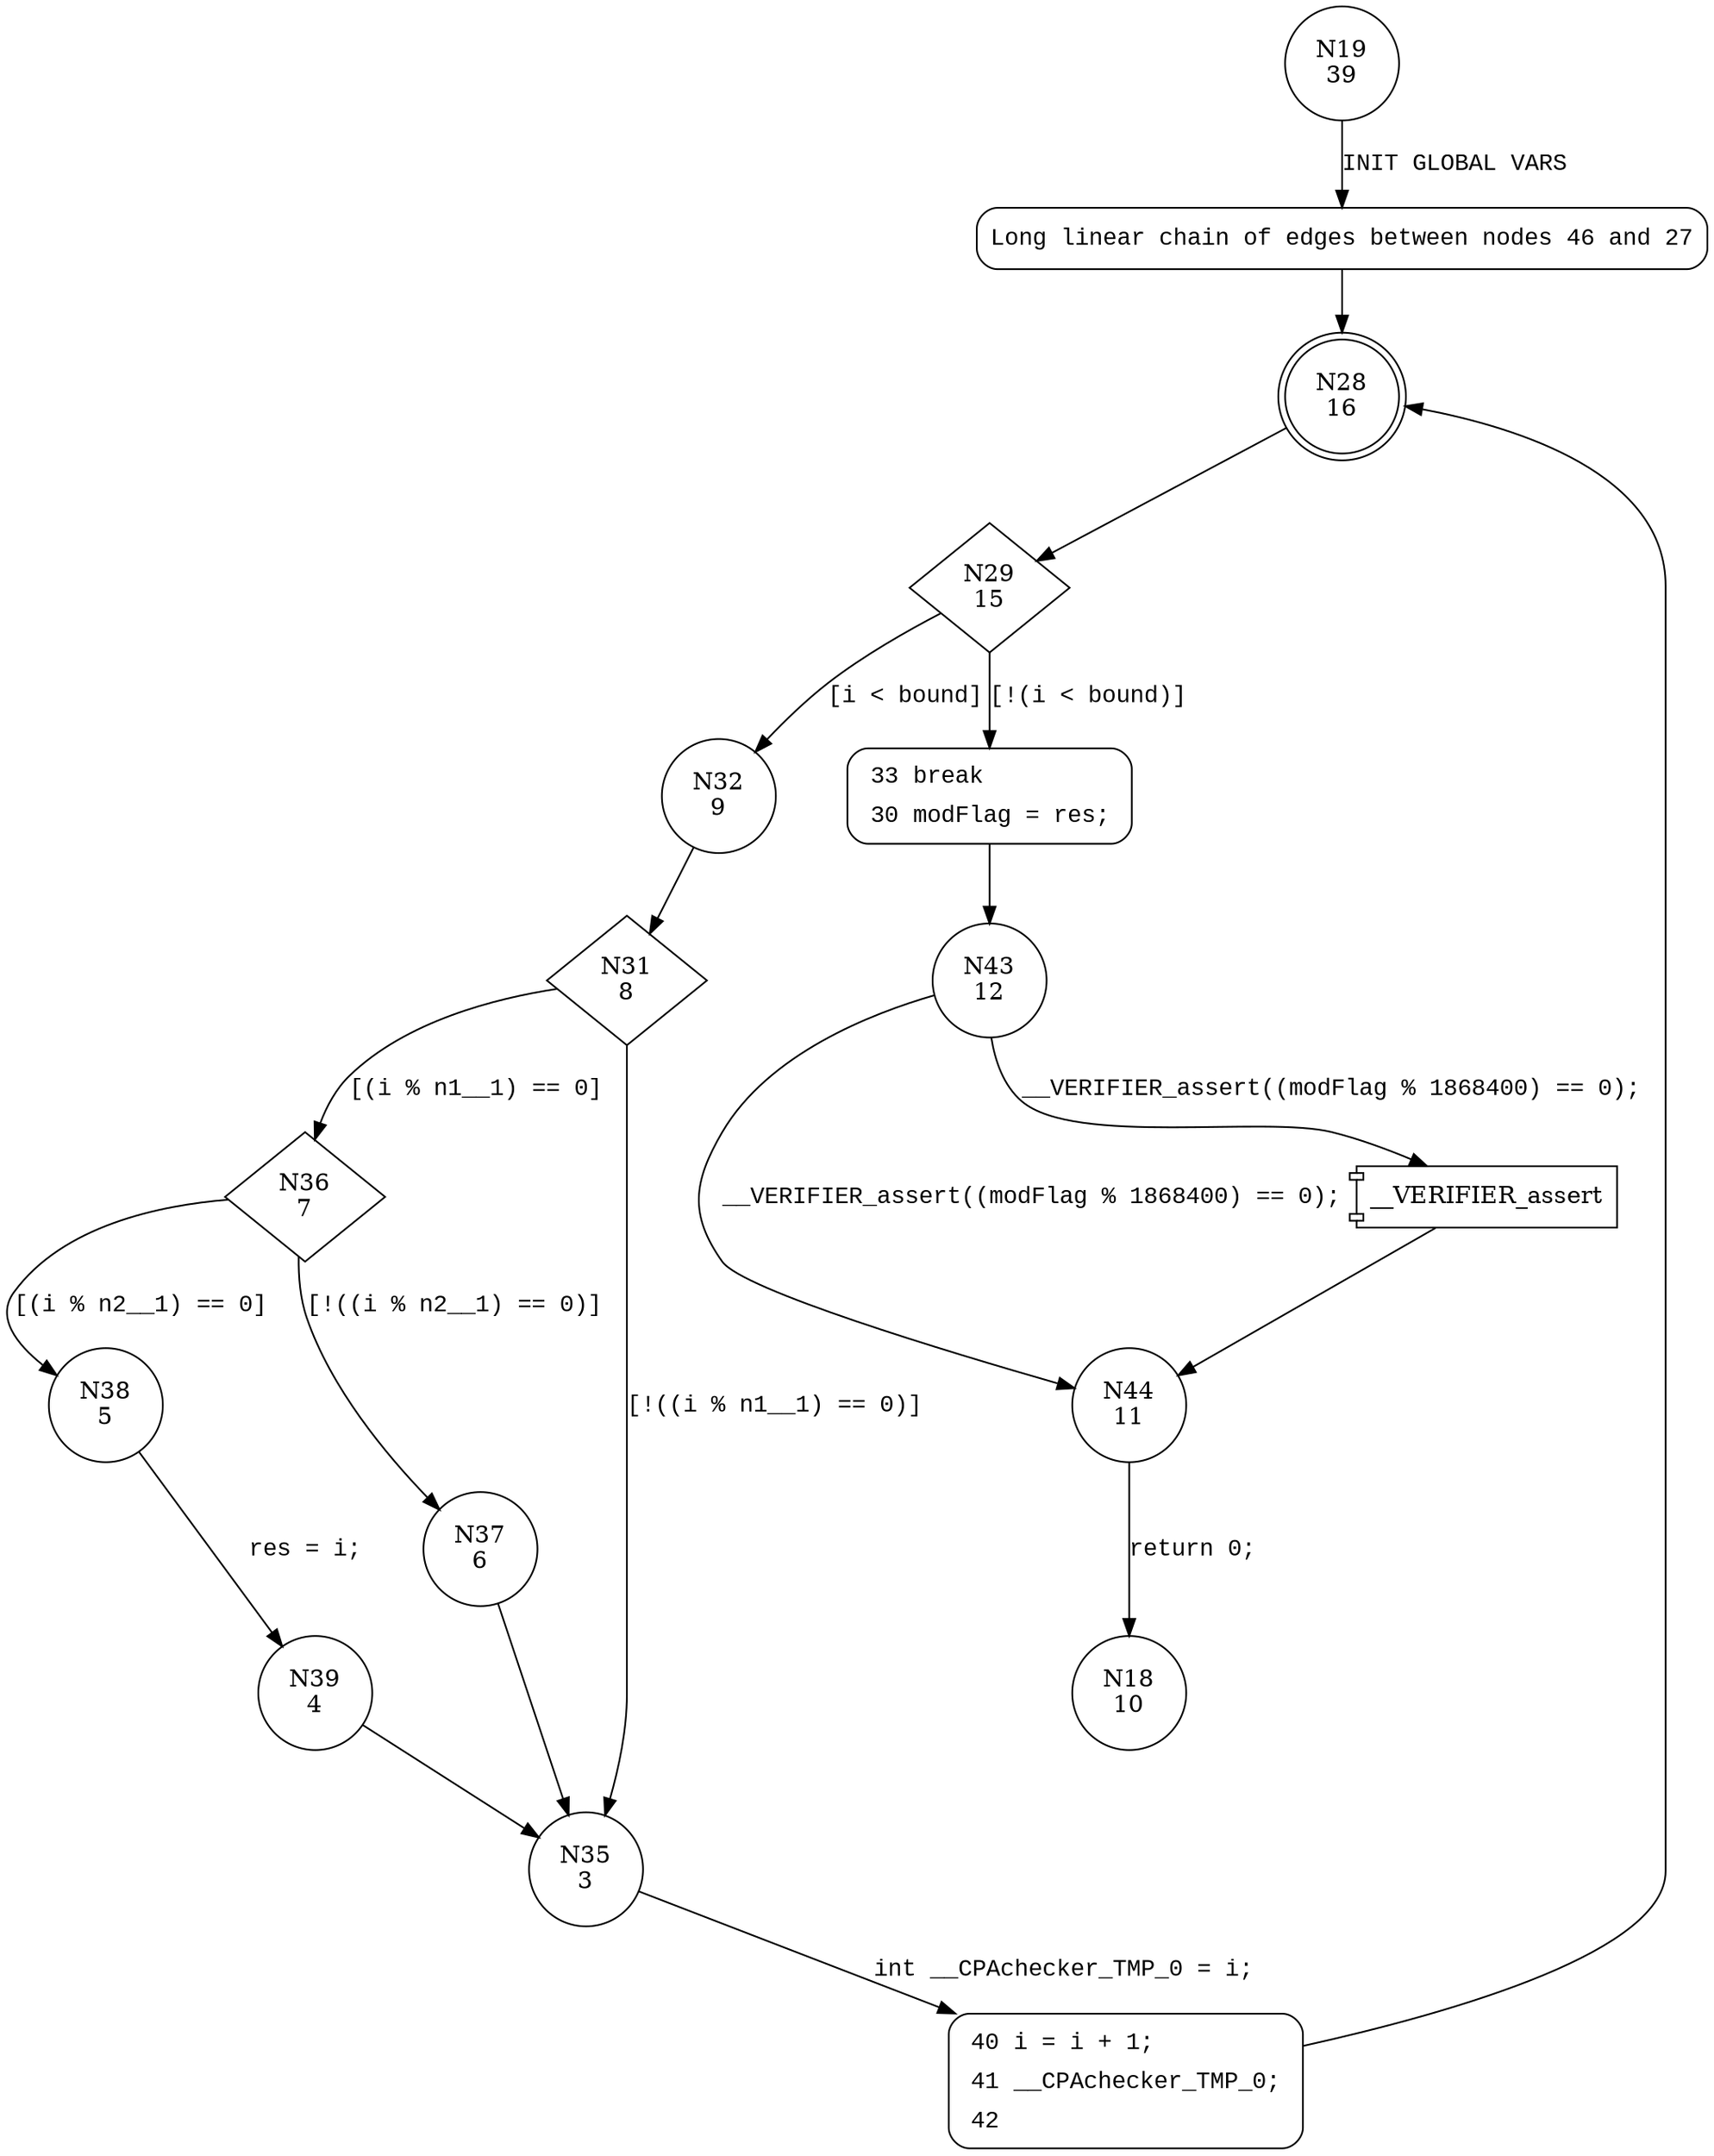 digraph main {
19 [shape="circle" label="N19\n39"]
46 [shape="circle" label="N46\n38"]
28 [shape="doublecircle" label="N28\n16"]
29 [shape="diamond" label="N29\n15"]
32 [shape="circle" label="N32\n9"]
33 [shape="circle" label="N33\n14"]
43 [shape="circle" label="N43\n12"]
44 [shape="circle" label="N44\n11"]
18 [shape="circle" label="N18\n10"]
31 [shape="diamond" label="N31\n8"]
36 [shape="diamond" label="N36\n7"]
35 [shape="circle" label="N35\n3"]
40 [shape="circle" label="N40\n2"]
38 [shape="circle" label="N38\n5"]
37 [shape="circle" label="N37\n6"]
39 [shape="circle" label="N39\n4"]
46 [style="filled,bold" penwidth="1" fillcolor="white" fontname="Courier New" shape="Mrecord" label="Long linear chain of edges between nodes 46 and 27"]
46 -> 28[label=""]
33 [style="filled,bold" penwidth="1" fillcolor="white" fontname="Courier New" shape="Mrecord" label=<<table border="0" cellborder="0" cellpadding="3" bgcolor="white"><tr><td align="right">33</td><td align="left">break</td></tr><tr><td align="right">30</td><td align="left">modFlag = res;</td></tr></table>>]
33 -> 43[label=""]
40 [style="filled,bold" penwidth="1" fillcolor="white" fontname="Courier New" shape="Mrecord" label=<<table border="0" cellborder="0" cellpadding="3" bgcolor="white"><tr><td align="right">40</td><td align="left">i = i + 1;</td></tr><tr><td align="right">41</td><td align="left">__CPAchecker_TMP_0;</td></tr><tr><td align="right">42</td><td align="left"></td></tr></table>>]
40 -> 28[label=""]
19 -> 46 [label="INIT GLOBAL VARS" fontname="Courier New"]
28 -> 29 [label="" fontname="Courier New"]
29 -> 32 [label="[i < bound]" fontname="Courier New"]
29 -> 33 [label="[!(i < bound)]" fontname="Courier New"]
100001 [shape="component" label="__VERIFIER_assert"]
43 -> 100001 [label="__VERIFIER_assert((modFlag % 1868400) == 0);" fontname="Courier New"]
100001 -> 44 [label="" fontname="Courier New"]
43 -> 44 [label="__VERIFIER_assert((modFlag % 1868400) == 0);" fontname="Courier New"]
44 -> 18 [label="return 0;" fontname="Courier New"]
31 -> 36 [label="[(i % n1__1) == 0]" fontname="Courier New"]
31 -> 35 [label="[!((i % n1__1) == 0)]" fontname="Courier New"]
35 -> 40 [label="int __CPAchecker_TMP_0 = i;" fontname="Courier New"]
36 -> 38 [label="[(i % n2__1) == 0]" fontname="Courier New"]
36 -> 37 [label="[!((i % n2__1) == 0)]" fontname="Courier New"]
38 -> 39 [label="res = i;" fontname="Courier New"]
32 -> 31 [label="" fontname="Courier New"]
37 -> 35 [label="" fontname="Courier New"]
39 -> 35 [label="" fontname="Courier New"]
}